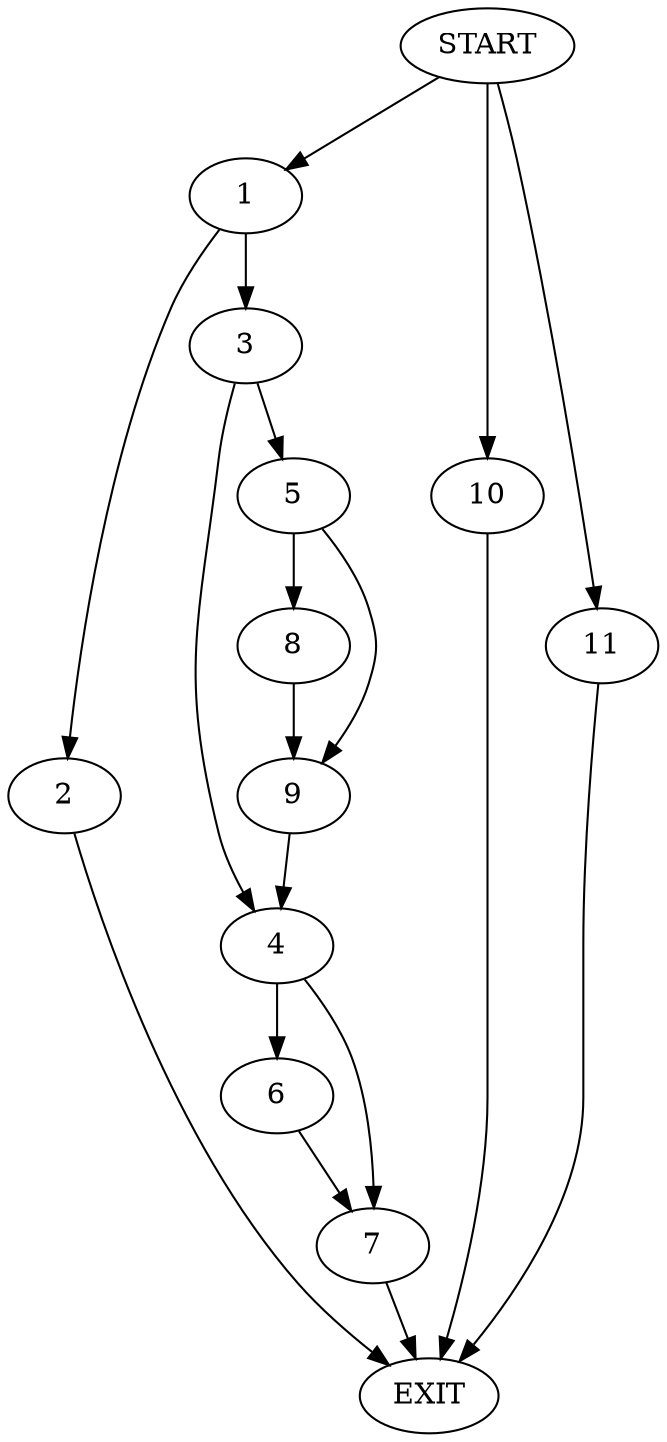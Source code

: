 digraph {
0 [label="START"]
12 [label="EXIT"]
0 -> 1
1 -> 2
1 -> 3
3 -> 4
3 -> 5
2 -> 12
4 -> 6
4 -> 7
5 -> 8
5 -> 9
8 -> 9
9 -> 4
0 -> 10
10 -> 12
0 -> 11
11 -> 12
7 -> 12
6 -> 7
}
